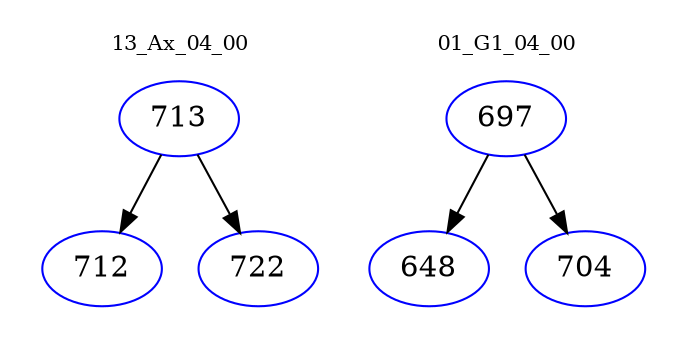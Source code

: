 digraph{
subgraph cluster_0 {
color = white
label = "13_Ax_04_00";
fontsize=10;
T0_713 [label="713", color="blue"]
T0_713 -> T0_712 [color="black"]
T0_712 [label="712", color="blue"]
T0_713 -> T0_722 [color="black"]
T0_722 [label="722", color="blue"]
}
subgraph cluster_1 {
color = white
label = "01_G1_04_00";
fontsize=10;
T1_697 [label="697", color="blue"]
T1_697 -> T1_648 [color="black"]
T1_648 [label="648", color="blue"]
T1_697 -> T1_704 [color="black"]
T1_704 [label="704", color="blue"]
}
}
